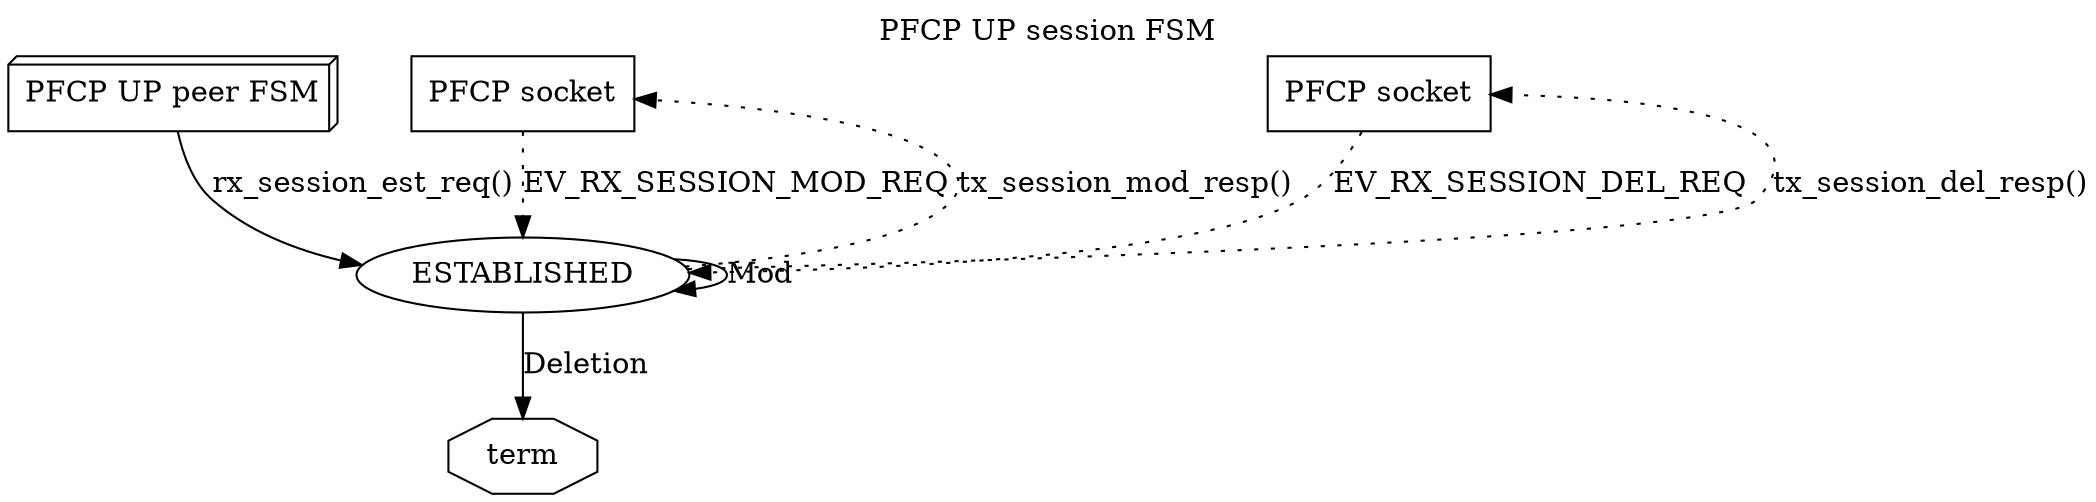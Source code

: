 digraph G {
rankdir=TB
labelloc=t; label="PFCP UP session FSM"

peer [label="PFCP UP peer FSM",shape=box3d]
peer -> ESTABLISHED [label="rx_session_est_req()"]

txrx [label="PFCP socket",shape="box"]
txrx2 [label="PFCP socket",shape="box"]

txrx -> ESTABLISHED [label="EV_RX_SESSION_MOD_REQ",style=dotted]
ESTABLISHED -> txrx [label="tx_session_mod_resp()",style=dotted,constraint=false]
ESTABLISHED -> ESTABLISHED [label="Mod"]

txrx2 -> ESTABLISHED [label="EV_RX_SESSION_DEL_REQ",style=dotted]
ESTABLISHED -> txrx2 [label="tx_session_del_resp()",style=dotted,constraint=false]

ESTABLISHED -> term [label="Deletion"]
term [shape="octagon"]

}
